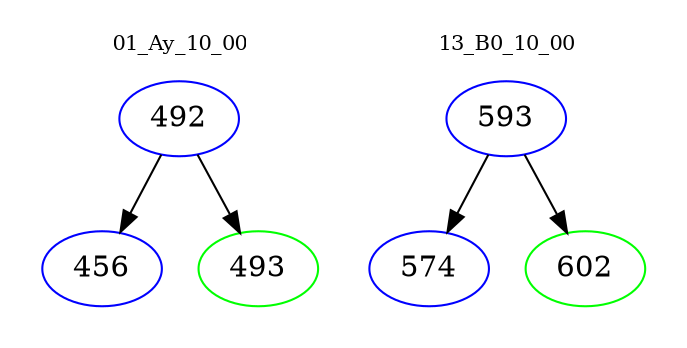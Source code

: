 digraph{
subgraph cluster_0 {
color = white
label = "01_Ay_10_00";
fontsize=10;
T0_492 [label="492", color="blue"]
T0_492 -> T0_456 [color="black"]
T0_456 [label="456", color="blue"]
T0_492 -> T0_493 [color="black"]
T0_493 [label="493", color="green"]
}
subgraph cluster_1 {
color = white
label = "13_B0_10_00";
fontsize=10;
T1_593 [label="593", color="blue"]
T1_593 -> T1_574 [color="black"]
T1_574 [label="574", color="blue"]
T1_593 -> T1_602 [color="black"]
T1_602 [label="602", color="green"]
}
}
